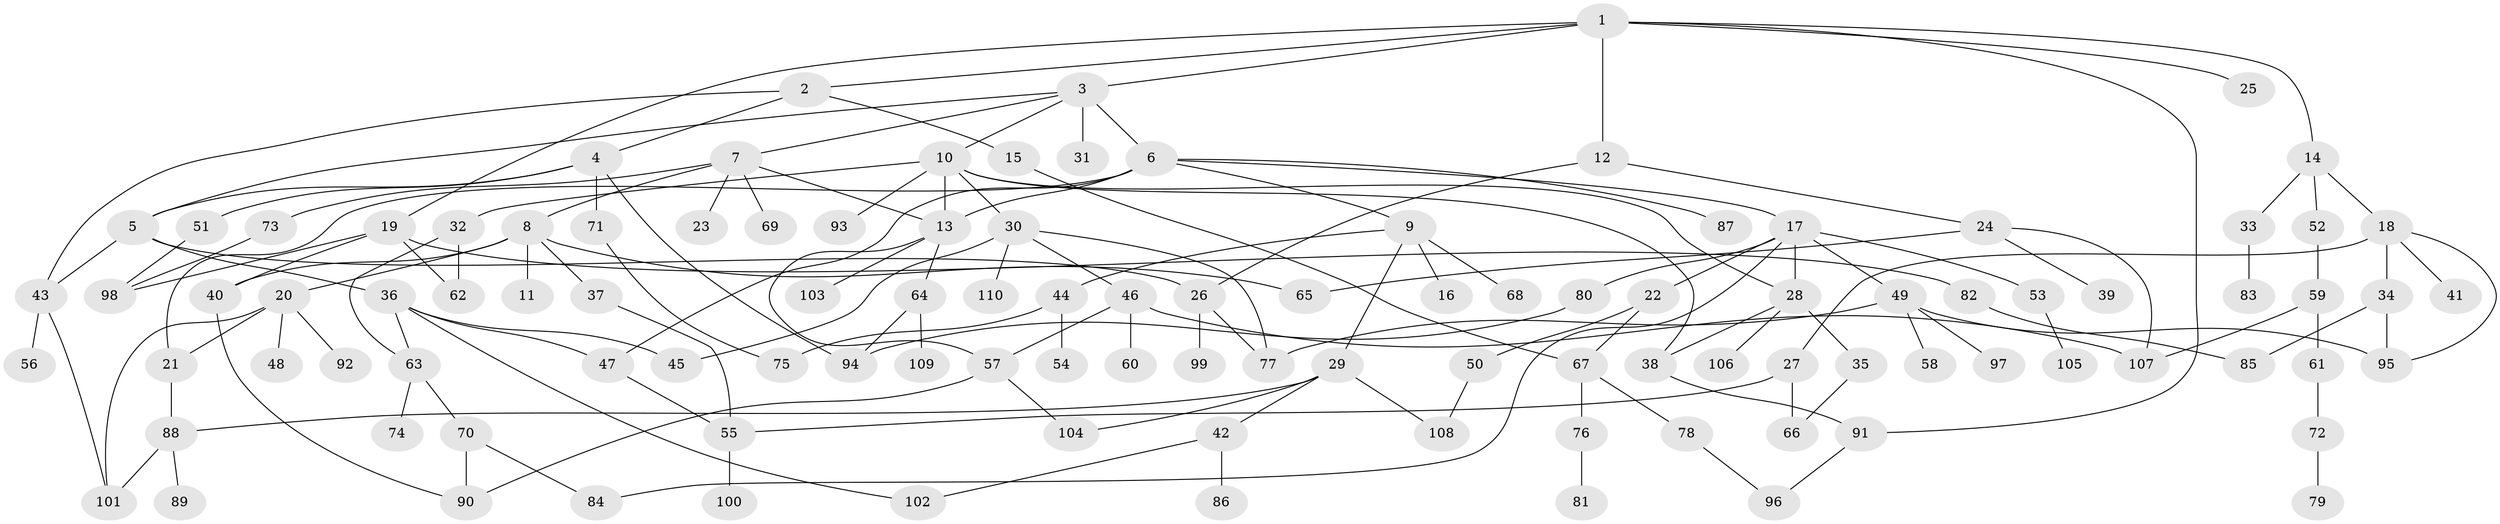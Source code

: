 // coarse degree distribution, {9: 0.0273972602739726, 5: 0.1506849315068493, 6: 0.0547945205479452, 4: 0.0958904109589041, 10: 0.0136986301369863, 2: 0.1780821917808219, 7: 0.0136986301369863, 3: 0.1643835616438356, 1: 0.3013698630136986}
// Generated by graph-tools (version 1.1) at 2025/41/03/06/25 10:41:30]
// undirected, 110 vertices, 151 edges
graph export_dot {
graph [start="1"]
  node [color=gray90,style=filled];
  1;
  2;
  3;
  4;
  5;
  6;
  7;
  8;
  9;
  10;
  11;
  12;
  13;
  14;
  15;
  16;
  17;
  18;
  19;
  20;
  21;
  22;
  23;
  24;
  25;
  26;
  27;
  28;
  29;
  30;
  31;
  32;
  33;
  34;
  35;
  36;
  37;
  38;
  39;
  40;
  41;
  42;
  43;
  44;
  45;
  46;
  47;
  48;
  49;
  50;
  51;
  52;
  53;
  54;
  55;
  56;
  57;
  58;
  59;
  60;
  61;
  62;
  63;
  64;
  65;
  66;
  67;
  68;
  69;
  70;
  71;
  72;
  73;
  74;
  75;
  76;
  77;
  78;
  79;
  80;
  81;
  82;
  83;
  84;
  85;
  86;
  87;
  88;
  89;
  90;
  91;
  92;
  93;
  94;
  95;
  96;
  97;
  98;
  99;
  100;
  101;
  102;
  103;
  104;
  105;
  106;
  107;
  108;
  109;
  110;
  1 -- 2;
  1 -- 3;
  1 -- 12;
  1 -- 14;
  1 -- 19;
  1 -- 25;
  1 -- 91;
  2 -- 4;
  2 -- 15;
  2 -- 43;
  3 -- 5;
  3 -- 6;
  3 -- 7;
  3 -- 10;
  3 -- 31;
  4 -- 51;
  4 -- 71;
  4 -- 94;
  4 -- 5;
  5 -- 36;
  5 -- 26;
  5 -- 43;
  6 -- 9;
  6 -- 13;
  6 -- 17;
  6 -- 47;
  6 -- 87;
  6 -- 21;
  7 -- 8;
  7 -- 23;
  7 -- 69;
  7 -- 73;
  7 -- 13;
  8 -- 11;
  8 -- 20;
  8 -- 37;
  8 -- 65;
  8 -- 40;
  9 -- 16;
  9 -- 29;
  9 -- 44;
  9 -- 68;
  10 -- 30;
  10 -- 32;
  10 -- 38;
  10 -- 93;
  10 -- 13;
  10 -- 28;
  12 -- 24;
  12 -- 26;
  13 -- 57;
  13 -- 64;
  13 -- 103;
  14 -- 18;
  14 -- 33;
  14 -- 52;
  15 -- 67;
  17 -- 22;
  17 -- 28;
  17 -- 49;
  17 -- 53;
  17 -- 80;
  17 -- 84;
  18 -- 27;
  18 -- 34;
  18 -- 41;
  18 -- 95;
  19 -- 40;
  19 -- 82;
  19 -- 62;
  19 -- 98;
  20 -- 21;
  20 -- 48;
  20 -- 92;
  20 -- 101;
  21 -- 88;
  22 -- 50;
  22 -- 67;
  24 -- 39;
  24 -- 107;
  24 -- 65;
  26 -- 77;
  26 -- 99;
  27 -- 55;
  27 -- 66;
  28 -- 35;
  28 -- 106;
  28 -- 38;
  29 -- 42;
  29 -- 108;
  29 -- 88;
  29 -- 104;
  30 -- 46;
  30 -- 110;
  30 -- 45;
  30 -- 77;
  32 -- 62;
  32 -- 63;
  33 -- 83;
  34 -- 85;
  34 -- 95;
  35 -- 66;
  36 -- 45;
  36 -- 63;
  36 -- 102;
  36 -- 47;
  37 -- 55;
  38 -- 91;
  40 -- 90;
  42 -- 86;
  42 -- 102;
  43 -- 56;
  43 -- 101;
  44 -- 54;
  44 -- 75;
  46 -- 60;
  46 -- 107;
  46 -- 57;
  47 -- 55;
  49 -- 58;
  49 -- 95;
  49 -- 97;
  49 -- 77;
  50 -- 108;
  51 -- 98;
  52 -- 59;
  53 -- 105;
  55 -- 100;
  57 -- 104;
  57 -- 90;
  59 -- 61;
  59 -- 107;
  61 -- 72;
  63 -- 70;
  63 -- 74;
  64 -- 109;
  64 -- 94;
  67 -- 76;
  67 -- 78;
  70 -- 90;
  70 -- 84;
  71 -- 75;
  72 -- 79;
  73 -- 98;
  76 -- 81;
  78 -- 96;
  80 -- 94;
  82 -- 85;
  88 -- 89;
  88 -- 101;
  91 -- 96;
}
